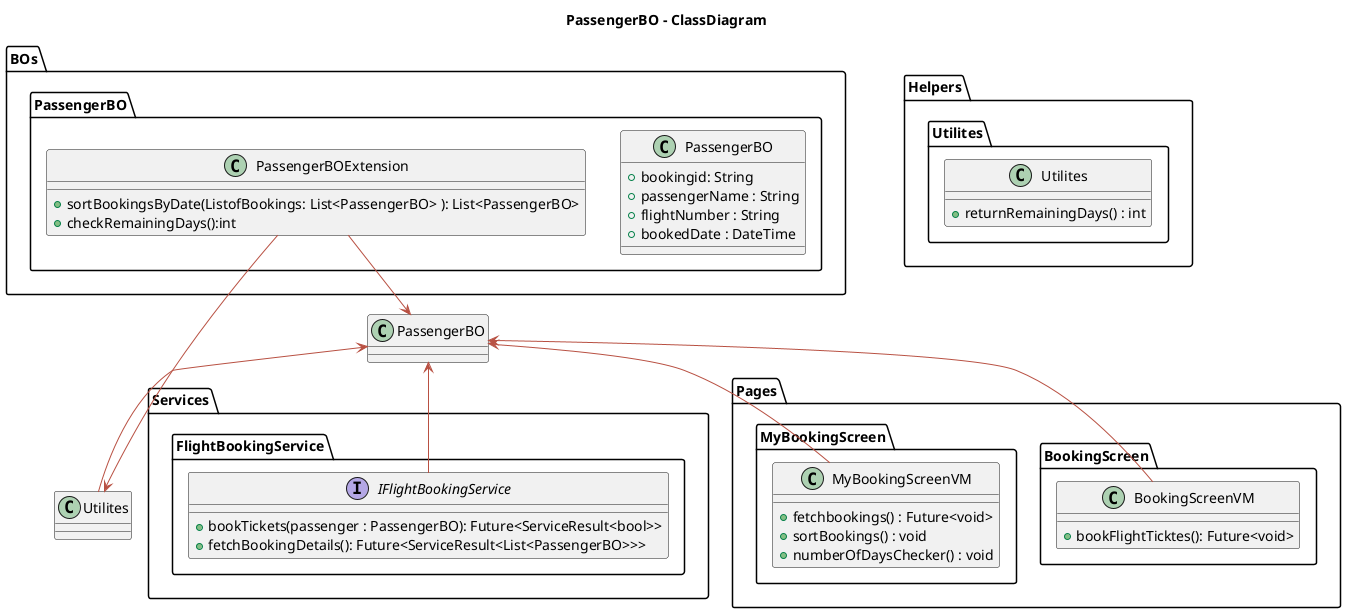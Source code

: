 @startuml PassengerBO-ClassDiagram

!define POSITIVERESPONSE 90EE90

!define NEGATIVEERESPONSE EFBBBB

!define NUETRALRESPONSE F2DC79

skinparam sequence{
    ParticipantBackgroundColor #A7BEAE
    LifeLineBackgroundColor #E7E8D1
    LifeLineBorderColor #2C5F2D
    ActorBackgroundColor #FC766AFF
    ActorBorderColor #FC766AFF
    ArrowColor #B85042
    ArrowFontColor #234E70
}

title PassengerBO - ClassDiagram

package BOs{
    package PassengerBO{
        class PassengerBO{
            +bookingid: String
            +passengerName : String
            +flightNumber : String
            +bookedDate : DateTime

        }
        class PassengerBOExtension{
            +sortBookingsByDate(ListofBookings: List<PassengerBO> ): List<PassengerBO>
            +checkRemainingDays():int
        }
    }
}

package Services{
    package FlightBookingService{
        interface IFlightBookingService{
            +bookTickets(passenger : PassengerBO): Future<ServiceResult<bool>>
            +fetchBookingDetails(): Future<ServiceResult<List<PassengerBO>>>
        }
    }
}

package Pages{
    package BookingScreen{
        class BookingScreenVM{
            +bookFlightTicktes(): Future<void>
        }
    }
    package MyBookingScreen{
        class MyBookingScreenVM{
            +fetchbookings() : Future<void>
            +sortBookings() : void
            +numberOfDaysChecker() : void
        }
    }
}

package Helpers{
    package Utilites{
        class Utilites{
            +returnRemainingDays() : int
        }
    }
}


PassengerBOExtension --> PassengerBO
PassengerBOExtension --> Utilites
PassengerBO <-- BookingScreenVM
PassengerBO <-- MyBookingScreenVM
PassengerBO <-- IFlightBookingService
PassengerBO <-- Utilites


newpage

package BOs{
    package PassengerBO{
        class PassengerBOExtension{
            +sortBookingsByDate(ListofBookings: List<PassengerBO>) : List<PassengerBO>
        }
    }
}

package MyBookingScreen{
    class MyBookingScreenVM{
        +sortBookings() : void
    }
}

MyBookingScreenVM --> PassengerBOExtension



newpage

package BOs{
    package PassengerBO{
        class PassengerBOExtension{
            +checkRemainingDays():int
        }
    }
}

package MyBookingScreen{
    class MyBookingScreenVM{
        +numberOfDaysChecker() : void
    }
}

MyBookingScreenVM --> PassengerBOExtension

@enduml